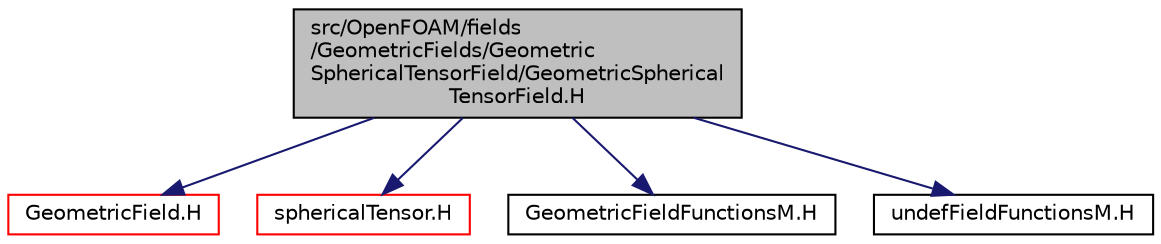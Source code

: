 digraph "src/OpenFOAM/fields/GeometricFields/GeometricSphericalTensorField/GeometricSphericalTensorField.H"
{
  bgcolor="transparent";
  edge [fontname="Helvetica",fontsize="10",labelfontname="Helvetica",labelfontsize="10"];
  node [fontname="Helvetica",fontsize="10",shape=record];
  Node0 [label="src/OpenFOAM/fields\l/GeometricFields/Geometric\lSphericalTensorField/GeometricSpherical\lTensorField.H",height=0.2,width=0.4,color="black", fillcolor="grey75", style="filled", fontcolor="black"];
  Node0 -> Node1 [color="midnightblue",fontsize="10",style="solid",fontname="Helvetica"];
  Node1 [label="GeometricField.H",height=0.2,width=0.4,color="red",URL="$a10523.html"];
  Node0 -> Node137 [color="midnightblue",fontsize="10",style="solid",fontname="Helvetica"];
  Node137 [label="sphericalTensor.H",height=0.2,width=0.4,color="red",URL="$a13412.html"];
  Node0 -> Node169 [color="midnightblue",fontsize="10",style="solid",fontname="Helvetica"];
  Node169 [label="GeometricFieldFunctionsM.H",height=0.2,width=0.4,color="black",URL="$a10535.html"];
  Node0 -> Node108 [color="midnightblue",fontsize="10",style="solid",fontname="Helvetica"];
  Node108 [label="undefFieldFunctionsM.H",height=0.2,width=0.4,color="black",URL="$a10319.html"];
}
